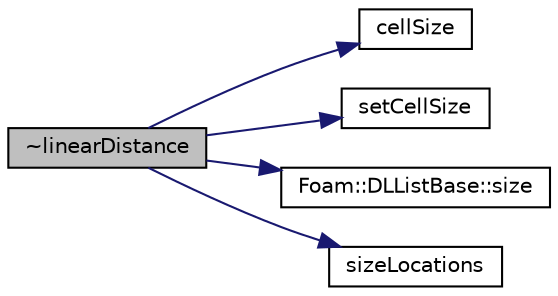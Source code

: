 digraph "~linearDistance"
{
  bgcolor="transparent";
  edge [fontname="Helvetica",fontsize="10",labelfontname="Helvetica",labelfontsize="10"];
  node [fontname="Helvetica",fontsize="10",shape=record];
  rankdir="LR";
  Node1 [label="~linearDistance",height=0.2,width=0.4,color="black", fillcolor="grey75", style="filled", fontcolor="black"];
  Node1 -> Node2 [color="midnightblue",fontsize="10",style="solid",fontname="Helvetica"];
  Node2 [label="cellSize",height=0.2,width=0.4,color="black",URL="$a01337.html#aa40313e62c42433dab463c5cacfcadf8",tooltip="Modify scalar argument to the cell size specified by function. "];
  Node1 -> Node3 [color="midnightblue",fontsize="10",style="solid",fontname="Helvetica"];
  Node3 [label="setCellSize",height=0.2,width=0.4,color="black",URL="$a01337.html#aea9a335a02abb8be480ce027d87dc742",tooltip="Adapt local cell size. Return true if anything changed. "];
  Node1 -> Node4 [color="midnightblue",fontsize="10",style="solid",fontname="Helvetica"];
  Node4 [label="Foam::DLListBase::size",height=0.2,width=0.4,color="black",URL="$a00572.html#a723361dc2020160f5492e8fe2d09fa44",tooltip="Return number of elements in list. "];
  Node1 -> Node5 [color="midnightblue",fontsize="10",style="solid",fontname="Helvetica"];
  Node5 [label="sizeLocations",height=0.2,width=0.4,color="black",URL="$a01337.html#a8ae39534e1e649b52f50c2625fcf3acc"];
}
